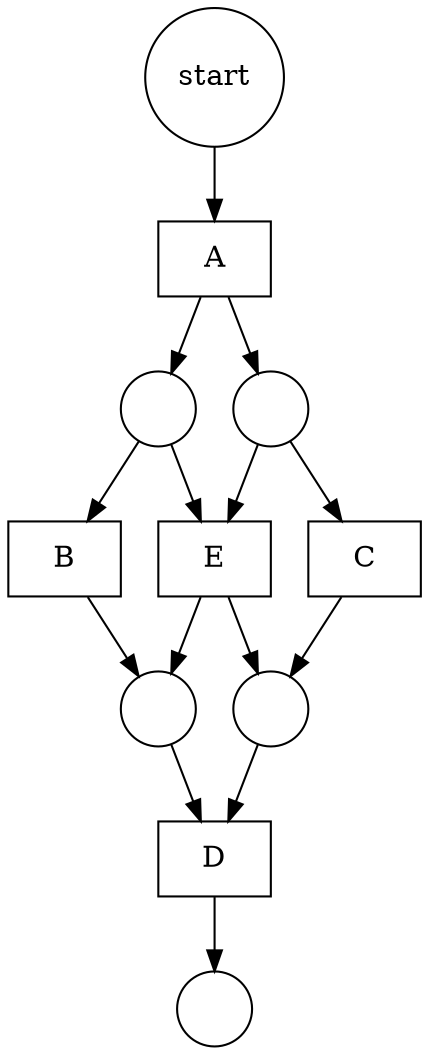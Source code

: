 digraph SourceGra {
x1 [shape = box label="A"];
x2 [shape = box label="B"];
x3 [shape = box label="C"];
x4 [shape = box label="D"];
x5 [shape = box label="E"];
x6 [shape = circle label=" "];
x7 [shape = circle label=" "];
x8 [shape = circle label=" "];
x9 [shape = circle label=" "];
x10 [shape = circle label="start"];
x11 [shape = circle label=" "];
x1 -> x6;
x1 -> x7;
x2 -> x8;
x3 -> x9;
x4 -> x11;
x5 -> x8;
x5 -> x9;
x6 -> x2;
x6 -> x5;
x7 -> x3;
x7 -> x5;
x8 -> x4;
x9 -> x4;
x10 -> x1;
}